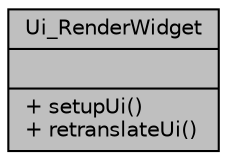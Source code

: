 digraph "Ui_RenderWidget"
{
  edge [fontname="Helvetica",fontsize="10",labelfontname="Helvetica",labelfontsize="10"];
  node [fontname="Helvetica",fontsize="10",shape=record];
  Node2 [label="{Ui_RenderWidget\n||+ setupUi()\l+ retranslateUi()\l}",height=0.2,width=0.4,color="black", fillcolor="grey75", style="filled", fontcolor="black"];
}
